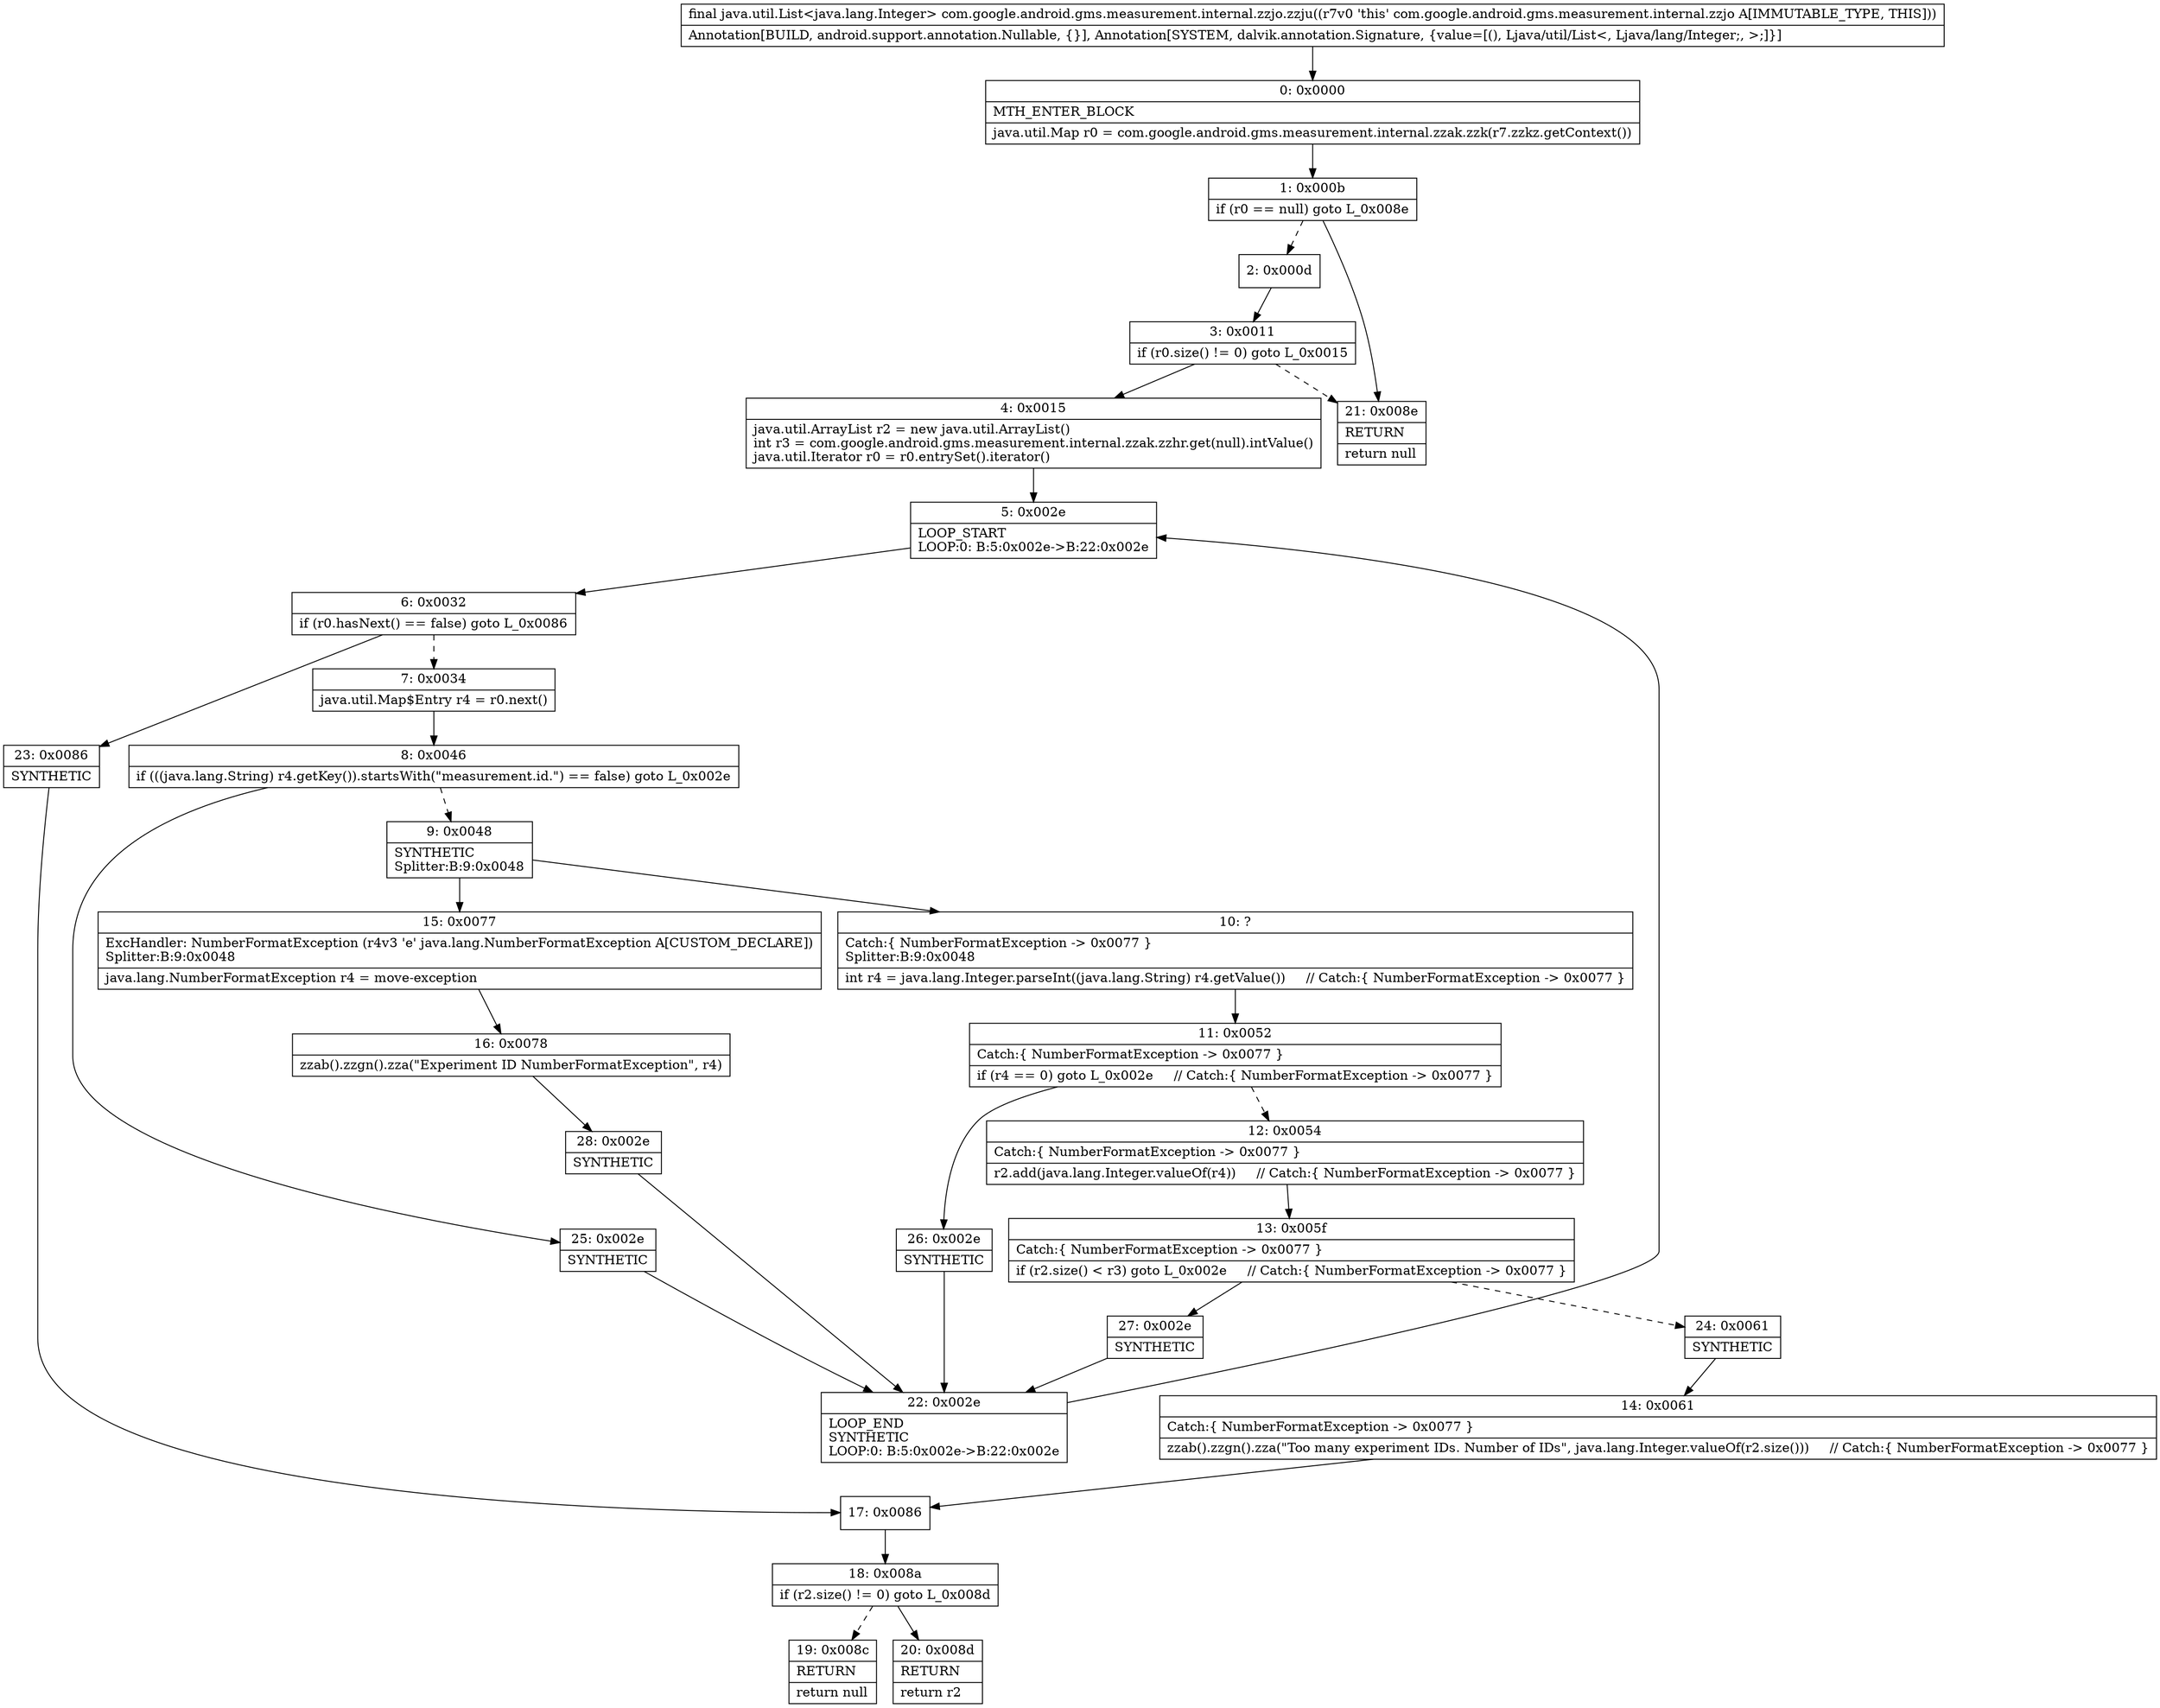 digraph "CFG forcom.google.android.gms.measurement.internal.zzjo.zzju()Ljava\/util\/List;" {
Node_0 [shape=record,label="{0\:\ 0x0000|MTH_ENTER_BLOCK\l|java.util.Map r0 = com.google.android.gms.measurement.internal.zzak.zzk(r7.zzkz.getContext())\l}"];
Node_1 [shape=record,label="{1\:\ 0x000b|if (r0 == null) goto L_0x008e\l}"];
Node_2 [shape=record,label="{2\:\ 0x000d}"];
Node_3 [shape=record,label="{3\:\ 0x0011|if (r0.size() != 0) goto L_0x0015\l}"];
Node_4 [shape=record,label="{4\:\ 0x0015|java.util.ArrayList r2 = new java.util.ArrayList()\lint r3 = com.google.android.gms.measurement.internal.zzak.zzhr.get(null).intValue()\ljava.util.Iterator r0 = r0.entrySet().iterator()\l}"];
Node_5 [shape=record,label="{5\:\ 0x002e|LOOP_START\lLOOP:0: B:5:0x002e\-\>B:22:0x002e\l}"];
Node_6 [shape=record,label="{6\:\ 0x0032|if (r0.hasNext() == false) goto L_0x0086\l}"];
Node_7 [shape=record,label="{7\:\ 0x0034|java.util.Map$Entry r4 = r0.next()\l}"];
Node_8 [shape=record,label="{8\:\ 0x0046|if (((java.lang.String) r4.getKey()).startsWith(\"measurement.id.\") == false) goto L_0x002e\l}"];
Node_9 [shape=record,label="{9\:\ 0x0048|SYNTHETIC\lSplitter:B:9:0x0048\l}"];
Node_10 [shape=record,label="{10\:\ ?|Catch:\{ NumberFormatException \-\> 0x0077 \}\lSplitter:B:9:0x0048\l|int r4 = java.lang.Integer.parseInt((java.lang.String) r4.getValue())     \/\/ Catch:\{ NumberFormatException \-\> 0x0077 \}\l}"];
Node_11 [shape=record,label="{11\:\ 0x0052|Catch:\{ NumberFormatException \-\> 0x0077 \}\l|if (r4 == 0) goto L_0x002e     \/\/ Catch:\{ NumberFormatException \-\> 0x0077 \}\l}"];
Node_12 [shape=record,label="{12\:\ 0x0054|Catch:\{ NumberFormatException \-\> 0x0077 \}\l|r2.add(java.lang.Integer.valueOf(r4))     \/\/ Catch:\{ NumberFormatException \-\> 0x0077 \}\l}"];
Node_13 [shape=record,label="{13\:\ 0x005f|Catch:\{ NumberFormatException \-\> 0x0077 \}\l|if (r2.size() \< r3) goto L_0x002e     \/\/ Catch:\{ NumberFormatException \-\> 0x0077 \}\l}"];
Node_14 [shape=record,label="{14\:\ 0x0061|Catch:\{ NumberFormatException \-\> 0x0077 \}\l|zzab().zzgn().zza(\"Too many experiment IDs. Number of IDs\", java.lang.Integer.valueOf(r2.size()))     \/\/ Catch:\{ NumberFormatException \-\> 0x0077 \}\l}"];
Node_15 [shape=record,label="{15\:\ 0x0077|ExcHandler: NumberFormatException (r4v3 'e' java.lang.NumberFormatException A[CUSTOM_DECLARE])\lSplitter:B:9:0x0048\l|java.lang.NumberFormatException r4 = move\-exception\l}"];
Node_16 [shape=record,label="{16\:\ 0x0078|zzab().zzgn().zza(\"Experiment ID NumberFormatException\", r4)\l}"];
Node_17 [shape=record,label="{17\:\ 0x0086}"];
Node_18 [shape=record,label="{18\:\ 0x008a|if (r2.size() != 0) goto L_0x008d\l}"];
Node_19 [shape=record,label="{19\:\ 0x008c|RETURN\l|return null\l}"];
Node_20 [shape=record,label="{20\:\ 0x008d|RETURN\l|return r2\l}"];
Node_21 [shape=record,label="{21\:\ 0x008e|RETURN\l|return null\l}"];
Node_22 [shape=record,label="{22\:\ 0x002e|LOOP_END\lSYNTHETIC\lLOOP:0: B:5:0x002e\-\>B:22:0x002e\l}"];
Node_23 [shape=record,label="{23\:\ 0x0086|SYNTHETIC\l}"];
Node_24 [shape=record,label="{24\:\ 0x0061|SYNTHETIC\l}"];
Node_25 [shape=record,label="{25\:\ 0x002e|SYNTHETIC\l}"];
Node_26 [shape=record,label="{26\:\ 0x002e|SYNTHETIC\l}"];
Node_27 [shape=record,label="{27\:\ 0x002e|SYNTHETIC\l}"];
Node_28 [shape=record,label="{28\:\ 0x002e|SYNTHETIC\l}"];
MethodNode[shape=record,label="{final java.util.List\<java.lang.Integer\> com.google.android.gms.measurement.internal.zzjo.zzju((r7v0 'this' com.google.android.gms.measurement.internal.zzjo A[IMMUTABLE_TYPE, THIS]))  | Annotation[BUILD, android.support.annotation.Nullable, \{\}], Annotation[SYSTEM, dalvik.annotation.Signature, \{value=[(), Ljava\/util\/List\<, Ljava\/lang\/Integer;, \>;]\}]\l}"];
MethodNode -> Node_0;
Node_0 -> Node_1;
Node_1 -> Node_2[style=dashed];
Node_1 -> Node_21;
Node_2 -> Node_3;
Node_3 -> Node_4;
Node_3 -> Node_21[style=dashed];
Node_4 -> Node_5;
Node_5 -> Node_6;
Node_6 -> Node_7[style=dashed];
Node_6 -> Node_23;
Node_7 -> Node_8;
Node_8 -> Node_9[style=dashed];
Node_8 -> Node_25;
Node_9 -> Node_10;
Node_9 -> Node_15;
Node_10 -> Node_11;
Node_11 -> Node_12[style=dashed];
Node_11 -> Node_26;
Node_12 -> Node_13;
Node_13 -> Node_24[style=dashed];
Node_13 -> Node_27;
Node_14 -> Node_17;
Node_15 -> Node_16;
Node_16 -> Node_28;
Node_17 -> Node_18;
Node_18 -> Node_19[style=dashed];
Node_18 -> Node_20;
Node_22 -> Node_5;
Node_23 -> Node_17;
Node_24 -> Node_14;
Node_25 -> Node_22;
Node_26 -> Node_22;
Node_27 -> Node_22;
Node_28 -> Node_22;
}

